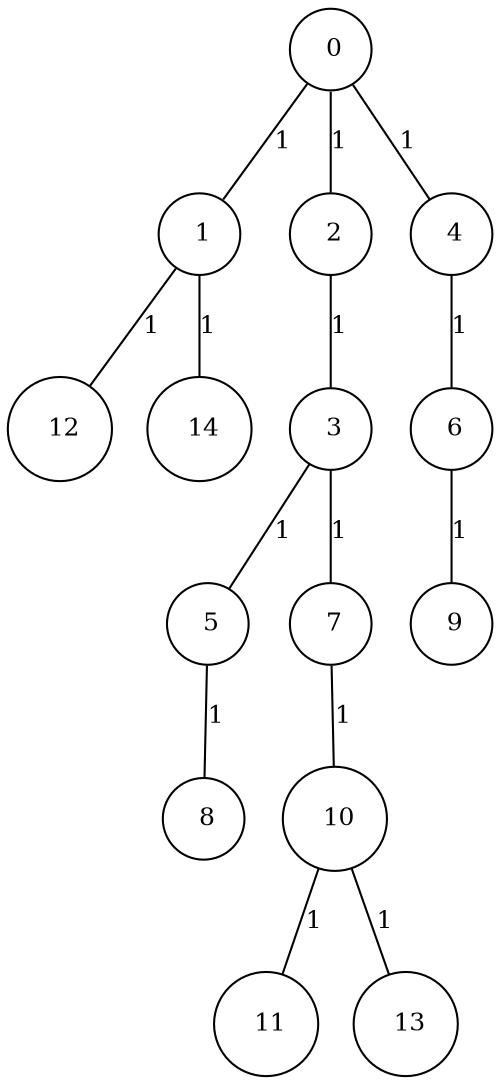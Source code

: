 graph G {
size="8.5,11;"
ratio = "expand;"
fixedsize="true;"
overlap="scale;"
node[shape=circle,width=.12,hight=.12,fontsize=12]
edge[fontsize=12]

0[label=" 0" color=black, pos="2.525619,1.9957227!"];
1[label=" 1" color=black, pos="0.15625186,1.8920959!"];
2[label=" 2" color=black, pos="2.1126901,0.094883882!"];
3[label=" 3" color=black, pos="1.176323,1.1848156!"];
4[label=" 4" color=black, pos="1.7226618,1.932133!"];
5[label=" 5" color=black, pos="0.017947898,0.61301493!"];
6[label=" 6" color=black, pos="0.55415817,2.4559821!"];
7[label=" 7" color=black, pos="2.3174252,2.2705985!"];
8[label=" 8" color=black, pos="2.0443663,0.82094923!"];
9[label=" 9" color=black, pos="2.5312443,0.31794705!"];
10[label=" 10" color=black, pos="1.385935,1.5180315!"];
11[label=" 11" color=black, pos="1.5194513,2.9742973!"];
12[label=" 12" color=black, pos="2.3652858,2.9087953!"];
13[label=" 13" color=black, pos="1.2558952,0.48660934!"];
14[label=" 14" color=black, pos="0.077941025,1.1804927!"];
0--1[label="1"]
0--2[label="1"]
0--4[label="1"]
1--12[label="1"]
1--14[label="1"]
2--3[label="1"]
3--5[label="1"]
3--7[label="1"]
4--6[label="1"]
5--8[label="1"]
6--9[label="1"]
7--10[label="1"]
10--11[label="1"]
10--13[label="1"]

}

